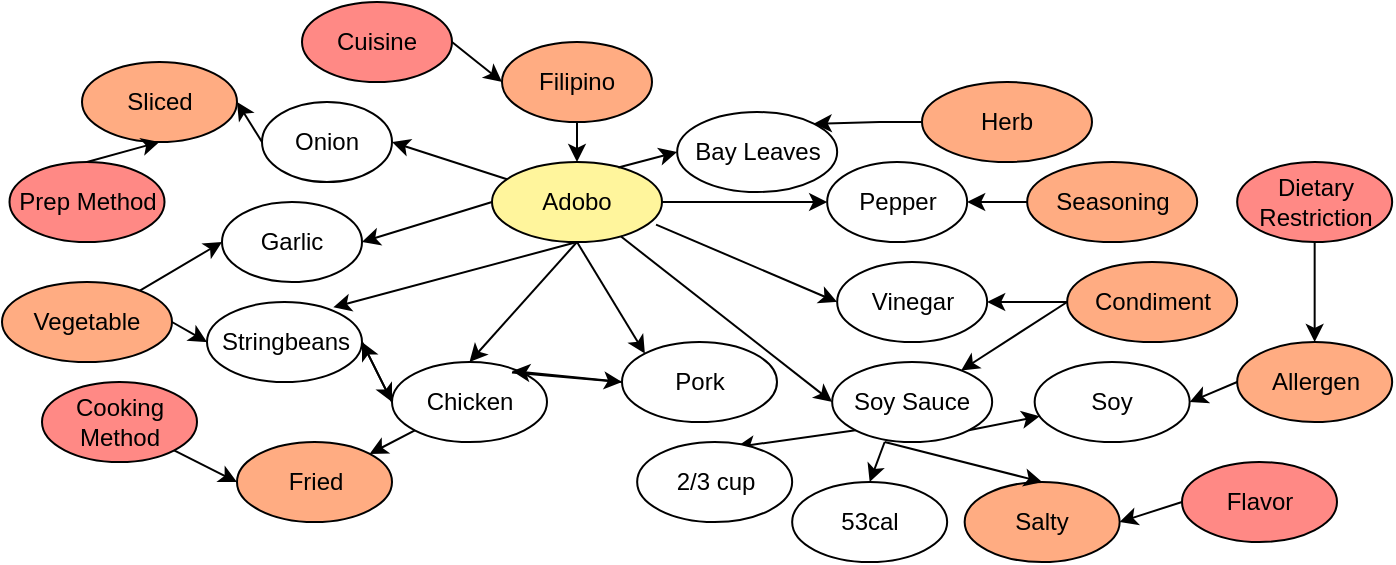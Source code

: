 <mxfile version="24.4.14" type="github">
  <diagram name="Page-1" id="ooHhTHXXdD68lQWDSb-w">
    <mxGraphModel dx="961" dy="1578" grid="1" gridSize="10" guides="1" tooltips="1" connect="1" arrows="1" fold="1" page="1" pageScale="1" pageWidth="850" pageHeight="1100" math="0" shadow="0">
      <root>
        <mxCell id="0" />
        <mxCell id="1" parent="0" />
        <mxCell id="Opmfp_JNUlfIn7s4RJl--1" value="Adobo" style="ellipse;whiteSpace=wrap;html=1;fillColor=#FFF59C;" vertex="1" parent="1">
          <mxGeometry x="375" y="60" width="85" height="40" as="geometry" />
        </mxCell>
        <mxCell id="Opmfp_JNUlfIn7s4RJl--2" value="Filipino" style="ellipse;whiteSpace=wrap;html=1;fillColor=#FFAC82;" vertex="1" parent="1">
          <mxGeometry x="380" width="75" height="40" as="geometry" />
        </mxCell>
        <mxCell id="Opmfp_JNUlfIn7s4RJl--3" value="Chicken" style="ellipse;whiteSpace=wrap;html=1;" vertex="1" parent="1">
          <mxGeometry x="325" y="160" width="77.5" height="40" as="geometry" />
        </mxCell>
        <mxCell id="Opmfp_JNUlfIn7s4RJl--4" value="Soy Sauce" style="ellipse;whiteSpace=wrap;html=1;" vertex="1" parent="1">
          <mxGeometry x="545.08" y="160" width="80" height="40" as="geometry" />
        </mxCell>
        <mxCell id="Opmfp_JNUlfIn7s4RJl--5" value="Vinegar" style="ellipse;whiteSpace=wrap;html=1;" vertex="1" parent="1">
          <mxGeometry x="547.58" y="110" width="75" height="40" as="geometry" />
        </mxCell>
        <mxCell id="Opmfp_JNUlfIn7s4RJl--6" value="Bay Leaves" style="ellipse;whiteSpace=wrap;html=1;" vertex="1" parent="1">
          <mxGeometry x="467.58" y="35" width="80" height="40" as="geometry" />
        </mxCell>
        <mxCell id="Opmfp_JNUlfIn7s4RJl--7" value="Onion" style="ellipse;whiteSpace=wrap;html=1;" vertex="1" parent="1">
          <mxGeometry x="260" y="30" width="65" height="40" as="geometry" />
        </mxCell>
        <mxCell id="Opmfp_JNUlfIn7s4RJl--8" value="Garlic" style="ellipse;whiteSpace=wrap;html=1;" vertex="1" parent="1">
          <mxGeometry x="240" y="80" width="70" height="40" as="geometry" />
        </mxCell>
        <mxCell id="Opmfp_JNUlfIn7s4RJl--9" value="Pepper" style="ellipse;whiteSpace=wrap;html=1;" vertex="1" parent="1">
          <mxGeometry x="542.58" y="60" width="70" height="40" as="geometry" />
        </mxCell>
        <mxCell id="Opmfp_JNUlfIn7s4RJl--10" value="" style="endArrow=classic;html=1;rounded=0;exitX=0.5;exitY=1;exitDx=0;exitDy=0;entryX=0.5;entryY=0;entryDx=0;entryDy=0;" edge="1" parent="1" source="Opmfp_JNUlfIn7s4RJl--2" target="Opmfp_JNUlfIn7s4RJl--1">
          <mxGeometry width="50" height="50" relative="1" as="geometry">
            <mxPoint x="530" y="50" as="sourcePoint" />
            <mxPoint x="580" as="targetPoint" />
          </mxGeometry>
        </mxCell>
        <mxCell id="Opmfp_JNUlfIn7s4RJl--11" value="" style="endArrow=classic;html=1;rounded=0;exitX=0.5;exitY=1;exitDx=0;exitDy=0;entryX=0.5;entryY=0;entryDx=0;entryDy=0;" edge="1" parent="1" source="Opmfp_JNUlfIn7s4RJl--1" target="Opmfp_JNUlfIn7s4RJl--3">
          <mxGeometry width="50" height="50" relative="1" as="geometry">
            <mxPoint x="433" y="50" as="sourcePoint" />
            <mxPoint x="433" y="90" as="targetPoint" />
          </mxGeometry>
        </mxCell>
        <mxCell id="Opmfp_JNUlfIn7s4RJl--12" value="Condiment" style="ellipse;whiteSpace=wrap;html=1;fillColor=#FFAC82;" vertex="1" parent="1">
          <mxGeometry x="662.58" y="110" width="85" height="40" as="geometry" />
        </mxCell>
        <mxCell id="Opmfp_JNUlfIn7s4RJl--14" value="" style="endArrow=classic;html=1;rounded=0;entryX=1;entryY=0.5;entryDx=0;entryDy=0;exitX=0;exitY=0.5;exitDx=0;exitDy=0;" edge="1" parent="1" source="Opmfp_JNUlfIn7s4RJl--56" target="Opmfp_JNUlfIn7s4RJl--55">
          <mxGeometry width="50" height="50" relative="1" as="geometry">
            <mxPoint x="765.335" y="240.0" as="sourcePoint" />
            <mxPoint x="727.58" y="256.64" as="targetPoint" />
          </mxGeometry>
        </mxCell>
        <mxCell id="Opmfp_JNUlfIn7s4RJl--15" value="" style="endArrow=classic;html=1;rounded=0;entryX=1;entryY=0.5;entryDx=0;entryDy=0;exitX=0;exitY=0.5;exitDx=0;exitDy=0;" edge="1" parent="1" source="Opmfp_JNUlfIn7s4RJl--12" target="Opmfp_JNUlfIn7s4RJl--5">
          <mxGeometry width="50" height="50" relative="1" as="geometry">
            <mxPoint x="672.58" y="140" as="sourcePoint" />
            <mxPoint x="632.58" y="150" as="targetPoint" />
          </mxGeometry>
        </mxCell>
        <mxCell id="Opmfp_JNUlfIn7s4RJl--17" value="" style="endArrow=classic;html=1;rounded=0;exitX=0.965;exitY=0.782;exitDx=0;exitDy=0;entryX=0;entryY=0.5;entryDx=0;entryDy=0;exitPerimeter=0;" edge="1" parent="1" source="Opmfp_JNUlfIn7s4RJl--1" target="Opmfp_JNUlfIn7s4RJl--5">
          <mxGeometry width="50" height="50" relative="1" as="geometry">
            <mxPoint x="452.58" y="100" as="sourcePoint" />
            <mxPoint x="532.58" y="60" as="targetPoint" />
          </mxGeometry>
        </mxCell>
        <mxCell id="Opmfp_JNUlfIn7s4RJl--18" value="" style="endArrow=classic;html=1;rounded=0;entryX=0;entryY=0.5;entryDx=0;entryDy=0;" edge="1" parent="1" source="Opmfp_JNUlfIn7s4RJl--1" target="Opmfp_JNUlfIn7s4RJl--4">
          <mxGeometry width="50" height="50" relative="1" as="geometry">
            <mxPoint x="452.58" y="100" as="sourcePoint" />
            <mxPoint x="557.58" y="190" as="targetPoint" />
          </mxGeometry>
        </mxCell>
        <mxCell id="Opmfp_JNUlfIn7s4RJl--20" value="Pork" style="ellipse;whiteSpace=wrap;html=1;" vertex="1" parent="1">
          <mxGeometry x="440" y="150" width="77.5" height="40" as="geometry" />
        </mxCell>
        <mxCell id="Opmfp_JNUlfIn7s4RJl--21" value="" style="endArrow=classic;html=1;rounded=0;entryX=1;entryY=0.5;entryDx=0;entryDy=0;exitX=0;exitY=0.5;exitDx=0;exitDy=0;" edge="1" parent="1" source="Opmfp_JNUlfIn7s4RJl--1" target="Opmfp_JNUlfIn7s4RJl--8">
          <mxGeometry width="50" height="50" relative="1" as="geometry">
            <mxPoint x="420" y="100" as="sourcePoint" />
            <mxPoint x="459" y="160" as="targetPoint" />
          </mxGeometry>
        </mxCell>
        <mxCell id="Opmfp_JNUlfIn7s4RJl--22" value="" style="endArrow=classic;html=1;rounded=0;entryX=1;entryY=0.5;entryDx=0;entryDy=0;" edge="1" parent="1" source="Opmfp_JNUlfIn7s4RJl--1" target="Opmfp_JNUlfIn7s4RJl--7">
          <mxGeometry width="50" height="50" relative="1" as="geometry">
            <mxPoint x="430" y="110" as="sourcePoint" />
            <mxPoint x="365" y="150" as="targetPoint" />
          </mxGeometry>
        </mxCell>
        <mxCell id="Opmfp_JNUlfIn7s4RJl--24" value="Seasoning" style="ellipse;whiteSpace=wrap;html=1;fillColor=#FFAC82;" vertex="1" parent="1">
          <mxGeometry x="642.58" y="60" width="85" height="40" as="geometry" />
        </mxCell>
        <mxCell id="Opmfp_JNUlfIn7s4RJl--30" value="" style="endArrow=classic;html=1;rounded=0;exitX=1;exitY=0.5;exitDx=0;exitDy=0;entryX=0;entryY=0.5;entryDx=0;entryDy=0;" edge="1" parent="1" source="Opmfp_JNUlfIn7s4RJl--1" target="Opmfp_JNUlfIn7s4RJl--9">
          <mxGeometry width="50" height="50" relative="1" as="geometry">
            <mxPoint x="452.58" y="100" as="sourcePoint" />
            <mxPoint x="502.58" y="70" as="targetPoint" />
          </mxGeometry>
        </mxCell>
        <mxCell id="Opmfp_JNUlfIn7s4RJl--32" value="" style="endArrow=classic;html=1;rounded=0;exitX=0;exitY=0.5;exitDx=0;exitDy=0;entryX=1;entryY=0.5;entryDx=0;entryDy=0;" edge="1" parent="1" source="Opmfp_JNUlfIn7s4RJl--24" target="Opmfp_JNUlfIn7s4RJl--9">
          <mxGeometry width="50" height="50" relative="1" as="geometry">
            <mxPoint x="602.58" y="90" as="sourcePoint" />
            <mxPoint x="652.58" y="40" as="targetPoint" />
          </mxGeometry>
        </mxCell>
        <mxCell id="Opmfp_JNUlfIn7s4RJl--33" value="Stringbeans" style="ellipse;whiteSpace=wrap;html=1;" vertex="1" parent="1">
          <mxGeometry x="232.5" y="130" width="77.5" height="40" as="geometry" />
        </mxCell>
        <mxCell id="Opmfp_JNUlfIn7s4RJl--38" value="" style="endArrow=classic;html=1;rounded=0;exitX=0.5;exitY=1;exitDx=0;exitDy=0;entryX=0.815;entryY=0.067;entryDx=0;entryDy=0;entryPerimeter=0;" edge="1" parent="1" source="Opmfp_JNUlfIn7s4RJl--1" target="Opmfp_JNUlfIn7s4RJl--33">
          <mxGeometry width="50" height="50" relative="1" as="geometry">
            <mxPoint x="428" y="110" as="sourcePoint" />
            <mxPoint x="379" y="150" as="targetPoint" />
          </mxGeometry>
        </mxCell>
        <mxCell id="Opmfp_JNUlfIn7s4RJl--39" value="Vegetable" style="ellipse;whiteSpace=wrap;html=1;fillColor=#FFAC82;" vertex="1" parent="1">
          <mxGeometry x="130" y="120" width="85" height="40" as="geometry" />
        </mxCell>
        <mxCell id="Opmfp_JNUlfIn7s4RJl--44" value="" style="endArrow=classic;html=1;rounded=0;entryX=0;entryY=0.5;entryDx=0;entryDy=0;" edge="1" parent="1" source="Opmfp_JNUlfIn7s4RJl--39" target="Opmfp_JNUlfIn7s4RJl--8">
          <mxGeometry width="50" height="50" relative="1" as="geometry">
            <mxPoint x="140" y="60" as="sourcePoint" />
            <mxPoint x="230" y="85" as="targetPoint" />
          </mxGeometry>
        </mxCell>
        <mxCell id="Opmfp_JNUlfIn7s4RJl--45" value="" style="endArrow=classic;html=1;rounded=0;exitX=0;exitY=0.5;exitDx=0;exitDy=0;entryX=1;entryY=0.5;entryDx=0;entryDy=0;" edge="1" parent="1" source="Opmfp_JNUlfIn7s4RJl--3" target="Opmfp_JNUlfIn7s4RJl--33">
          <mxGeometry width="50" height="50" relative="1" as="geometry">
            <mxPoint x="428" y="110" as="sourcePoint" />
            <mxPoint x="456" y="160" as="targetPoint" />
          </mxGeometry>
        </mxCell>
        <mxCell id="Opmfp_JNUlfIn7s4RJl--46" value="" style="endArrow=classic;html=1;rounded=0;exitX=1;exitY=0.5;exitDx=0;exitDy=0;entryX=0;entryY=0.5;entryDx=0;entryDy=0;" edge="1" parent="1" source="Opmfp_JNUlfIn7s4RJl--33" target="Opmfp_JNUlfIn7s4RJl--3">
          <mxGeometry width="50" height="50" relative="1" as="geometry">
            <mxPoint x="418" y="180" as="sourcePoint" />
            <mxPoint x="410" y="170" as="targetPoint" />
          </mxGeometry>
        </mxCell>
        <mxCell id="Opmfp_JNUlfIn7s4RJl--47" value="" style="endArrow=classic;html=1;rounded=0;entryX=0;entryY=0.5;entryDx=0;entryDy=0;exitX=1;exitY=0.5;exitDx=0;exitDy=0;" edge="1" parent="1" source="Opmfp_JNUlfIn7s4RJl--39" target="Opmfp_JNUlfIn7s4RJl--33">
          <mxGeometry width="50" height="50" relative="1" as="geometry">
            <mxPoint x="190" y="90" as="sourcePoint" />
            <mxPoint x="370" y="155" as="targetPoint" />
          </mxGeometry>
        </mxCell>
        <mxCell id="Opmfp_JNUlfIn7s4RJl--49" value="" style="endArrow=classic;html=1;rounded=0;exitX=0;exitY=0.5;exitDx=0;exitDy=0;entryX=0.774;entryY=0.114;entryDx=0;entryDy=0;entryPerimeter=0;" edge="1" parent="1" source="Opmfp_JNUlfIn7s4RJl--20" target="Opmfp_JNUlfIn7s4RJl--3">
          <mxGeometry width="50" height="50" relative="1" as="geometry">
            <mxPoint x="428" y="110" as="sourcePoint" />
            <mxPoint x="397" y="160" as="targetPoint" />
          </mxGeometry>
        </mxCell>
        <mxCell id="Opmfp_JNUlfIn7s4RJl--50" value="" style="endArrow=classic;html=1;rounded=0;exitX=0.774;exitY=0.13;exitDx=0;exitDy=0;entryX=0;entryY=0.5;entryDx=0;entryDy=0;exitPerimeter=0;" edge="1" parent="1" source="Opmfp_JNUlfIn7s4RJl--3" target="Opmfp_JNUlfIn7s4RJl--20">
          <mxGeometry width="50" height="50" relative="1" as="geometry">
            <mxPoint x="435" y="140" as="sourcePoint" />
            <mxPoint x="418" y="165" as="targetPoint" />
          </mxGeometry>
        </mxCell>
        <mxCell id="Opmfp_JNUlfIn7s4RJl--52" value="" style="endArrow=classic;html=1;rounded=0;exitX=0.5;exitY=1;exitDx=0;exitDy=0;entryX=0;entryY=0;entryDx=0;entryDy=0;" edge="1" parent="1" source="Opmfp_JNUlfIn7s4RJl--1" target="Opmfp_JNUlfIn7s4RJl--20">
          <mxGeometry width="50" height="50" relative="1" as="geometry">
            <mxPoint x="440.005" y="114.202" as="sourcePoint" />
            <mxPoint x="471.485" y="146.56" as="targetPoint" />
          </mxGeometry>
        </mxCell>
        <mxCell id="Opmfp_JNUlfIn7s4RJl--53" value="Cuisine" style="ellipse;whiteSpace=wrap;html=1;fillColor=#FF8985;" vertex="1" parent="1">
          <mxGeometry x="280" y="-20" width="75" height="40" as="geometry" />
        </mxCell>
        <mxCell id="Opmfp_JNUlfIn7s4RJl--54" value="" style="endArrow=classic;html=1;rounded=0;exitX=1;exitY=0.5;exitDx=0;exitDy=0;entryX=0;entryY=0.5;entryDx=0;entryDy=0;" edge="1" parent="1" source="Opmfp_JNUlfIn7s4RJl--53" target="Opmfp_JNUlfIn7s4RJl--2">
          <mxGeometry width="50" height="50" relative="1" as="geometry">
            <mxPoint x="428" y="50" as="sourcePoint" />
            <mxPoint x="428" y="70" as="targetPoint" />
          </mxGeometry>
        </mxCell>
        <mxCell id="Opmfp_JNUlfIn7s4RJl--55" value="Soy" style="ellipse;whiteSpace=wrap;html=1;" vertex="1" parent="1">
          <mxGeometry x="646.33" y="160" width="77.5" height="40" as="geometry" />
        </mxCell>
        <mxCell id="Opmfp_JNUlfIn7s4RJl--56" value="Allergen" style="ellipse;whiteSpace=wrap;html=1;fillColor=#FFAC82;" vertex="1" parent="1">
          <mxGeometry x="747.58" y="150" width="77.5" height="40" as="geometry" />
        </mxCell>
        <mxCell id="Opmfp_JNUlfIn7s4RJl--58" value="" style="endArrow=classic;html=1;rounded=0;exitX=1;exitY=1;exitDx=0;exitDy=0;" edge="1" parent="1" source="Opmfp_JNUlfIn7s4RJl--4" target="Opmfp_JNUlfIn7s4RJl--55">
          <mxGeometry width="50" height="50" relative="1" as="geometry">
            <mxPoint x="672.58" y="175" as="sourcePoint" />
            <mxPoint x="632.58" y="140" as="targetPoint" />
          </mxGeometry>
        </mxCell>
        <mxCell id="Opmfp_JNUlfIn7s4RJl--59" value="Salty" style="ellipse;whiteSpace=wrap;html=1;fillColor=#FFAC82;" vertex="1" parent="1">
          <mxGeometry x="611.33" y="220" width="77.5" height="40" as="geometry" />
        </mxCell>
        <mxCell id="Opmfp_JNUlfIn7s4RJl--61" value="" style="endArrow=classic;html=1;rounded=0;exitX=0.5;exitY=1;exitDx=0;exitDy=0;entryX=0.5;entryY=0;entryDx=0;entryDy=0;" edge="1" parent="1" target="Opmfp_JNUlfIn7s4RJl--59">
          <mxGeometry width="50" height="50" relative="1" as="geometry">
            <mxPoint x="571.33" y="200" as="sourcePoint" />
            <mxPoint x="645.83" y="218" as="targetPoint" />
          </mxGeometry>
        </mxCell>
        <mxCell id="Opmfp_JNUlfIn7s4RJl--62" value="" style="endArrow=classic;html=1;rounded=0;exitX=0;exitY=0.5;exitDx=0;exitDy=0;" edge="1" parent="1" source="Opmfp_JNUlfIn7s4RJl--12" target="Opmfp_JNUlfIn7s4RJl--4">
          <mxGeometry width="50" height="50" relative="1" as="geometry">
            <mxPoint x="672.58" y="140" as="sourcePoint" />
            <mxPoint x="632.58" y="140" as="targetPoint" />
          </mxGeometry>
        </mxCell>
        <mxCell id="Opmfp_JNUlfIn7s4RJl--63" value="53cal" style="ellipse;whiteSpace=wrap;html=1;" vertex="1" parent="1">
          <mxGeometry x="525.08" y="220" width="77.5" height="40" as="geometry" />
        </mxCell>
        <mxCell id="Opmfp_JNUlfIn7s4RJl--64" value="" style="endArrow=classic;html=1;rounded=0;exitX=0;exitY=1;exitDx=0;exitDy=0;entryX=0.641;entryY=0.062;entryDx=0;entryDy=0;entryPerimeter=0;" edge="1" parent="1" source="Opmfp_JNUlfIn7s4RJl--4" target="Opmfp_JNUlfIn7s4RJl--65">
          <mxGeometry width="50" height="50" relative="1" as="geometry">
            <mxPoint x="595.58" y="210" as="sourcePoint" />
            <mxPoint x="673.58" y="230" as="targetPoint" />
          </mxGeometry>
        </mxCell>
        <mxCell id="Opmfp_JNUlfIn7s4RJl--65" value="2/3 cup" style="ellipse;whiteSpace=wrap;html=1;" vertex="1" parent="1">
          <mxGeometry x="447.58" y="200" width="77.5" height="40" as="geometry" />
        </mxCell>
        <mxCell id="Opmfp_JNUlfIn7s4RJl--67" value="" style="endArrow=classic;html=1;rounded=0;exitX=0.5;exitY=1;exitDx=0;exitDy=0;entryX=0.5;entryY=0;entryDx=0;entryDy=0;" edge="1" parent="1" target="Opmfp_JNUlfIn7s4RJl--63">
          <mxGeometry width="50" height="50" relative="1" as="geometry">
            <mxPoint x="571.33" y="200" as="sourcePoint" />
            <mxPoint x="506.83" y="212" as="targetPoint" />
          </mxGeometry>
        </mxCell>
        <mxCell id="Opmfp_JNUlfIn7s4RJl--68" value="Fried" style="ellipse;whiteSpace=wrap;html=1;fillColor=#FFAC82;" vertex="1" parent="1">
          <mxGeometry x="247.5" y="200" width="77.5" height="40" as="geometry" />
        </mxCell>
        <mxCell id="Opmfp_JNUlfIn7s4RJl--69" value="" style="endArrow=classic;html=1;rounded=0;exitX=0;exitY=1;exitDx=0;exitDy=0;" edge="1" parent="1" source="Opmfp_JNUlfIn7s4RJl--3" target="Opmfp_JNUlfIn7s4RJl--68">
          <mxGeometry width="50" height="50" relative="1" as="geometry">
            <mxPoint x="418" y="165" as="sourcePoint" />
            <mxPoint x="450" y="155" as="targetPoint" />
          </mxGeometry>
        </mxCell>
        <mxCell id="Opmfp_JNUlfIn7s4RJl--70" value="Cooking Method" style="ellipse;whiteSpace=wrap;html=1;fillColor=#FF8985;" vertex="1" parent="1">
          <mxGeometry x="150" y="170" width="77.5" height="40" as="geometry" />
        </mxCell>
        <mxCell id="Opmfp_JNUlfIn7s4RJl--71" value="Prep Method" style="ellipse;whiteSpace=wrap;html=1;fillColor=#FF8985;" vertex="1" parent="1">
          <mxGeometry x="133.75" y="60" width="77.5" height="40" as="geometry" />
        </mxCell>
        <mxCell id="Opmfp_JNUlfIn7s4RJl--72" value="Sliced" style="ellipse;whiteSpace=wrap;html=1;fillColor=#FFAC82;" vertex="1" parent="1">
          <mxGeometry x="170" y="10" width="77.5" height="40" as="geometry" />
        </mxCell>
        <mxCell id="Opmfp_JNUlfIn7s4RJl--73" value="" style="endArrow=classic;html=1;rounded=0;entryX=0.5;entryY=1;entryDx=0;entryDy=0;exitX=0.5;exitY=0;exitDx=0;exitDy=0;" edge="1" parent="1" source="Opmfp_JNUlfIn7s4RJl--71" target="Opmfp_JNUlfIn7s4RJl--72">
          <mxGeometry width="50" height="50" relative="1" as="geometry">
            <mxPoint x="209" y="134" as="sourcePoint" />
            <mxPoint x="250" y="110" as="targetPoint" />
          </mxGeometry>
        </mxCell>
        <mxCell id="Opmfp_JNUlfIn7s4RJl--74" value="" style="endArrow=classic;html=1;rounded=0;entryX=1;entryY=0.5;entryDx=0;entryDy=0;exitX=0;exitY=0.5;exitDx=0;exitDy=0;" edge="1" parent="1" source="Opmfp_JNUlfIn7s4RJl--7" target="Opmfp_JNUlfIn7s4RJl--72">
          <mxGeometry width="50" height="50" relative="1" as="geometry">
            <mxPoint x="183" y="70" as="sourcePoint" />
            <mxPoint x="219" y="60" as="targetPoint" />
          </mxGeometry>
        </mxCell>
        <mxCell id="Opmfp_JNUlfIn7s4RJl--75" value="" style="endArrow=classic;html=1;rounded=0;exitX=0.743;exitY=0.068;exitDx=0;exitDy=0;entryX=0;entryY=0.5;entryDx=0;entryDy=0;exitPerimeter=0;" edge="1" parent="1" source="Opmfp_JNUlfIn7s4RJl--1" target="Opmfp_JNUlfIn7s4RJl--6">
          <mxGeometry width="50" height="50" relative="1" as="geometry">
            <mxPoint x="440.005" y="85.798" as="sourcePoint" />
            <mxPoint x="464.296" y="64.142" as="targetPoint" />
          </mxGeometry>
        </mxCell>
        <mxCell id="Opmfp_JNUlfIn7s4RJl--79" style="edgeStyle=orthogonalEdgeStyle;rounded=0;orthogonalLoop=1;jettySize=auto;html=1;exitX=0;exitY=0.5;exitDx=0;exitDy=0;entryX=1;entryY=0;entryDx=0;entryDy=0;" edge="1" parent="1" source="Opmfp_JNUlfIn7s4RJl--78" target="Opmfp_JNUlfIn7s4RJl--6">
          <mxGeometry relative="1" as="geometry" />
        </mxCell>
        <mxCell id="Opmfp_JNUlfIn7s4RJl--78" value="Herb" style="ellipse;whiteSpace=wrap;html=1;fillColor=#FFAC82;" vertex="1" parent="1">
          <mxGeometry x="590" y="20" width="85" height="40" as="geometry" />
        </mxCell>
        <mxCell id="Opmfp_JNUlfIn7s4RJl--80" value="" style="endArrow=classic;html=1;rounded=0;exitX=1;exitY=1;exitDx=0;exitDy=0;entryX=0;entryY=0.5;entryDx=0;entryDy=0;" edge="1" parent="1" source="Opmfp_JNUlfIn7s4RJl--70" target="Opmfp_JNUlfIn7s4RJl--68">
          <mxGeometry width="50" height="50" relative="1" as="geometry">
            <mxPoint x="346" y="204" as="sourcePoint" />
            <mxPoint x="324" y="216" as="targetPoint" />
          </mxGeometry>
        </mxCell>
        <mxCell id="Opmfp_JNUlfIn7s4RJl--81" value="" style="endArrow=classic;html=1;rounded=0;exitX=0.5;exitY=1;exitDx=0;exitDy=0;" edge="1" parent="1" source="Opmfp_JNUlfIn7s4RJl--82" target="Opmfp_JNUlfIn7s4RJl--56">
          <mxGeometry width="50" height="50" relative="1" as="geometry">
            <mxPoint x="758" y="180" as="sourcePoint" />
            <mxPoint x="734" y="190" as="targetPoint" />
          </mxGeometry>
        </mxCell>
        <mxCell id="Opmfp_JNUlfIn7s4RJl--82" value="Dietary Restriction" style="ellipse;whiteSpace=wrap;html=1;fillColor=#FF8985;" vertex="1" parent="1">
          <mxGeometry x="747.58" y="60" width="77.5" height="40" as="geometry" />
        </mxCell>
        <mxCell id="Opmfp_JNUlfIn7s4RJl--83" value="Flavor" style="ellipse;whiteSpace=wrap;html=1;fillColor=#FF8985;" vertex="1" parent="1">
          <mxGeometry x="720" y="210" width="77.5" height="40" as="geometry" />
        </mxCell>
        <mxCell id="Opmfp_JNUlfIn7s4RJl--84" value="" style="endArrow=classic;html=1;rounded=0;entryX=1;entryY=0.5;entryDx=0;entryDy=0;exitX=0;exitY=0.5;exitDx=0;exitDy=0;" edge="1" parent="1" source="Opmfp_JNUlfIn7s4RJl--83" target="Opmfp_JNUlfIn7s4RJl--59">
          <mxGeometry width="50" height="50" relative="1" as="geometry">
            <mxPoint x="758" y="180" as="sourcePoint" />
            <mxPoint x="734" y="190" as="targetPoint" />
          </mxGeometry>
        </mxCell>
      </root>
    </mxGraphModel>
  </diagram>
</mxfile>
